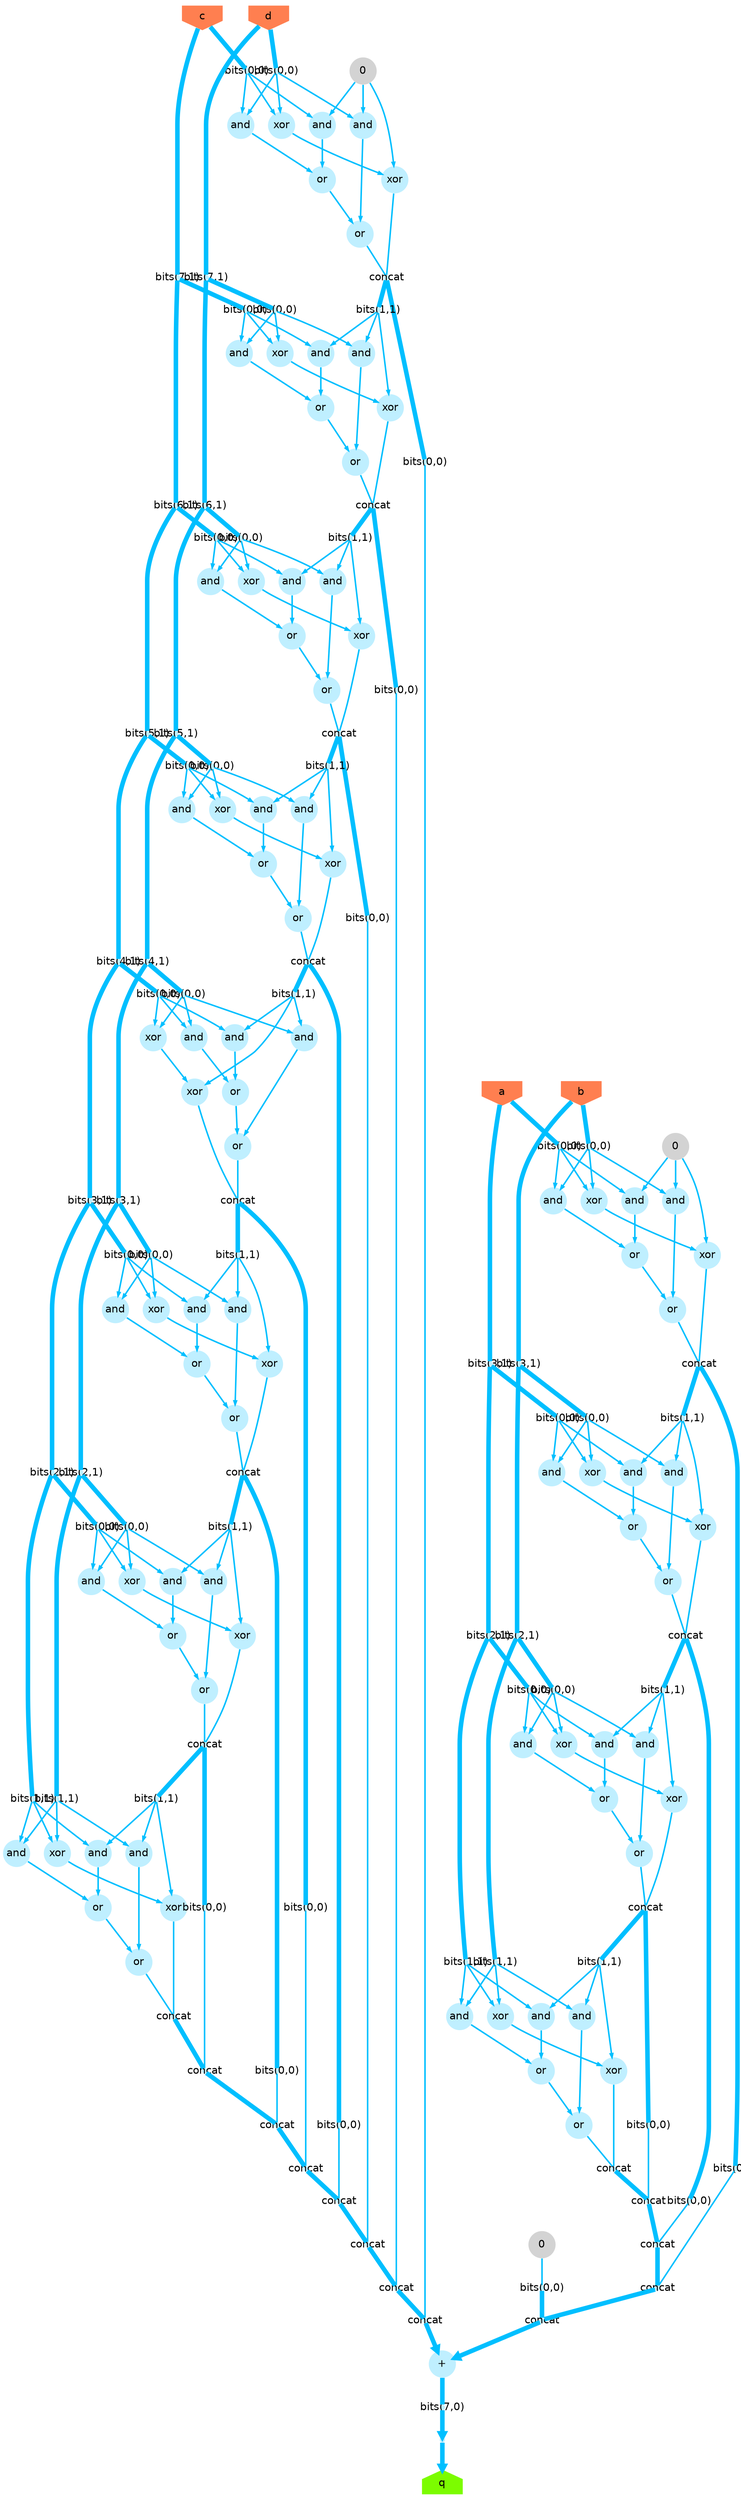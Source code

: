               digraph g {

              graph [splines="spline"];
              node [shape=circle, style=filled, fillcolor=lightblue1,
                    fontcolor=black, fontname=helvetica, penwidth=0,
                    fixedsize=true];
              edge [labelfloat=false, penwidth=2, color=deepskyblue, arrowsize=.5];
                  n0 [label="bits(1,1)", height=.1, width=.1];
    n1 [label="and"];
    n2 [label="concat", height=.1, width=.1];
    n3 [label="or"];
    n4 [label="concat", height=.1, width=.1];
    n5 [label="bits(1,1)", height=.1, width=.1];
    n6 [label="xor"];
    n7 [label="and"];
    n8 [label="and"];
    n9 [label="or"];
    n10 [label="+"];
    n11 [label="and"];
    n12 [label="and"];
    n13 [label="bits(0,0)", height=.1, width=.1];
    n14 [label="bits(7,1)", height=.1, width=.1];
    n15 [label="xor"];
    n16 [label="and"];
    n17 [label="bits(2,1)", height=.1, width=.1];
    n18 [label="concat", height=.1, width=.1];
    n19 [label="concat", height=.1, width=.1];
    n20 [label="and"];
    n21 [label="bits(0,0)", height=.1, width=.1];
    n22 [label="and"];
    n23 [label="concat", height=.1, width=.1];
    n24 [label="bits(0,0)", height=.1, width=.1];
    n25 [label="or"];
    n26 [label="or"];
    n27 [label="bits(1,1)", height=.1, width=.1];
    n28 [label="bits(0,0)", height=.1, width=.1];
    n29 [label="bits(3,1)", height=.1, width=.1];
    n30 [label="xor"];
    n31 [label="or"];
    n32 [label="bits(0,0)", height=.1, width=.1];
    n33 [label="xor"];
    n34 [label="bits(0,0)", height=.1, width=.1];
    n35 [label="bits(0,0)", height=.1, width=.1];
    n36 [label="bits(3,1)", height=.1, width=.1];
    n37 [label="bits(5,1)", height=.1, width=.1];
    n38 [label="bits(2,1)", height=.1, width=.1];
    n39 [label="or"];
    n40 [label="concat", height=.1, width=.1];
    n41 [label="and"];
    n42 [label="or"];
    n43 [label="bits(0,0)", height=.1, width=.1];
    n44 [label="bits(6,1)", height=.1, width=.1];
    n45 [label="bits(1,1)", height=.1, width=.1];
    n46 [label="and"];
    n47 [label="xor"];
    n48 [label="bits(1,1)", height=.1, width=.1];
    n49 [label="or"];
    n50 [label="and"];
    n51 [label="bits(0,0)", height=.1, width=.1];
    n52 [label="and"];
    n53 [label="xor"];
    n54 [label="xor"];
    n55 [label="bits(1,1)", height=.1, width=.1];
    n56 [label="or"];
    n57 [label="and"];
    n58 [label="bits(0,0)", height=.1, width=.1];
    n59 [label="xor"];
    n60 [label="concat", height=.1, width=.1];
    n61 [label="bits(0,0)", height=.1, width=.1];
    n62 [label="bits(0,0)", height=.1, width=.1];
    n63 [label="bits(1,1)", height=.1, width=.1];
    n64 [label="bits(0,0)", height=.1, width=.1];
    n65 [label="", height=.1, width=.1];
    n66 [label="concat", height=.1, width=.1];
    n67 [label="bits(1,1)", height=.1, width=.1];
    n68 [label="and"];
    n69 [label="xor"];
    n70 [label="concat", height=.1, width=.1];
    n71 [label="bits(0,0)", height=.1, width=.1];
    n72 [label="concat", height=.1, width=.1];
    n73 [label="and"];
    n74 [label="and"];
    n75 [label="concat", height=.1, width=.1];
    n76 [label="xor"];
    n77 [label="bits(0,0)", height=.1, width=.1];
    n78 [label="and"];
    n79 [label="bits(1,1)", height=.1, width=.1];
    n80 [label="and"];
    n81 [label="or"];
    n82 [label="bits(0,0)", height=.1, width=.1];
    n83 [label="xor"];
    n84 [label="xor"];
    n85 [label="bits(4,1)", height=.1, width=.1];
    n86 [label="bits(0,0)", height=.1, width=.1];
    n87 [label="or"];
    n88 [label="or"];
    n89 [label="xor"];
    n90 [label="and"];
    n91 [label="xor"];
    n92 [label="and"];
    n93 [label="xor"];
    n94 [label="or"];
    n95 [label="bits(0,0)", height=.1, width=.1];
    n96 [label="and"];
    n97 [label="xor"];
    n98 [label="xor"];
    n99 [label="concat", height=.1, width=.1];
    n100 [label="and"];
    n101 [label="and"];
    n102 [label="xor"];
    n103 [label="concat", height=.1, width=.1];
    n104 [label="concat", height=.1, width=.1];
    n105 [label="bits(6,1)", height=.1, width=.1];
    n106 [label="and"];
    n107 [label="bits(0,0)", height=.1, width=.1];
    n108 [label="xor"];
    n109 [label="concat", height=.1, width=.1];
    n110 [label="bits(7,0)", height=.1, width=.1];
    n111 [label="or"];
    n112 [label="xor"];
    n113 [label="and"];
    n114 [label="or"];
    n115 [label="bits(4,1)", height=.1, width=.1];
    n116 [label="bits(0,0)", height=.1, width=.1];
    n117 [label="or"];
    n118 [label="concat", height=.1, width=.1];
    n119 [label="or"];
    n120 [label="or"];
    n121 [label="or"];
    n122 [label="concat", height=.1, width=.1];
    n123 [label="concat", height=.1, width=.1];
    n124 [label="and"];
    n125 [label="and"];
    n126 [label="and"];
    n127 [label="xor"];
    n128 [label="bits(5,1)", height=.1, width=.1];
    n129 [label="bits(1,1)", height=.1, width=.1];
    n130 [label="bits(0,0)", height=.1, width=.1];
    n131 [label="concat", height=.1, width=.1];
    n132 [label="or"];
    n133 [label="and"];
    n134 [label="bits(0,0)", height=.1, width=.1];
    n135 [label="and"];
    n136 [label="bits(3,1)", height=.1, width=.1];
    n137 [label="concat", height=.1, width=.1];
    n138 [label="bits(7,1)", height=.1, width=.1];
    n139 [label="and"];
    n140 [label="bits(0,0)", height=.1, width=.1];
    n141 [label="or"];
    n142 [label="bits(1,1)", height=.1, width=.1];
    n143 [label="xor"];
    n144 [label="bits(0,0)", height=.1, width=.1];
    n145 [label="bits(2,1)", height=.1, width=.1];
    n146 [label="bits(0,0)", height=.1, width=.1];
    n147 [label="bits(2,1)", height=.1, width=.1];
    n148 [label="bits(0,0)", height=.1, width=.1];
    n149 [label="bits(0,0)", height=.1, width=.1];
    n150 [label="bits(1,1)", height=.1, width=.1];
    n151 [label="concat", height=.1, width=.1];
    n152 [label="and"];
    n153 [label="xor"];
    n154 [label="or"];
    n155 [label="concat", height=.1, width=.1];
    n156 [label="bits(1,1)", height=.1, width=.1];
    n157 [label="bits(1,1)", height=.1, width=.1];
    n158 [label="bits(3,1)", height=.1, width=.1];
    n159 [label="and"];
    n160 [label="and"];
    n161 [label="concat", height=.1, width=.1];
    n162 [label="bits(0,0)", height=.1, width=.1];
    n163 [label="bits(0,0)", height=.1, width=.1];
    n164 [label="bits(0,0)", height=.1, width=.1];
    n165 [label="xor"];
    n166 [label="bits(0,0)", height=.1, width=.1];
    n167 [label="and"];
    n168 [label="or"];
    n169 [label="and"];
    n170 [label="or"];
    n171 [label="0", shape=circle, fillcolor=lightgrey];
    n172 [label="0", shape=circle, fillcolor=lightgrey];
    n173 [label="d", shape=invhouse, fillcolor=coral];
    n174 [label="0", shape=circle, fillcolor=lightgrey];
    n175 [label="a", shape=invhouse, fillcolor=coral];
    n176 [label="c", shape=invhouse, fillcolor=coral];
    n177 [label="q", shape=house, fillcolor=lawngreen];
    n178 [label="b", shape=invhouse, fillcolor=coral];
   n0 -> n22 [label="", penwidth="2", arrowhead="normal"];
   n0 -> n93 [label="", penwidth="2", arrowhead="normal"];
   n0 -> n159 [label="", penwidth="2", arrowhead="normal"];
   n1 -> n26 [label="", penwidth="2", arrowhead="normal"];
   n2 -> n10 [label="", penwidth="6", arrowhead="normal"];
   n3 -> n151 [label="", penwidth="2", arrowhead="none"];
   n4 -> n10 [label="", penwidth="6", arrowhead="normal"];
   n5 -> n84 [label="", penwidth="2", arrowhead="normal"];
   n5 -> n90 [label="", penwidth="2", arrowhead="normal"];
   n5 -> n135 [label="", penwidth="2", arrowhead="normal"];
   n6 -> n108 [label="", penwidth="2", arrowhead="normal"];
   n7 -> n141 [label="", penwidth="2", arrowhead="normal"];
   n8 -> n42 [label="", penwidth="2", arrowhead="normal"];
   n9 -> n168 [label="", penwidth="2", arrowhead="normal"];
   n10 -> n110 [label="", penwidth="6", arrowhead="none"];
   n11 -> n120 [label="", penwidth="2", arrowhead="normal"];
   n12 -> n42 [label="", penwidth="2", arrowhead="normal"];
   n13 -> n6 [label="", penwidth="2", arrowhead="normal"];
   n13 -> n8 [label="", penwidth="2", arrowhead="normal"];
   n13 -> n12 [label="", penwidth="2", arrowhead="normal"];
   n14 -> n62 [label="", penwidth="6", arrowhead="none"];
   n14 -> n105 [label="", penwidth="6", arrowhead="none"];
   n15 -> n84 [label="", penwidth="2", arrowhead="normal"];
   n16 -> n120 [label="", penwidth="2", arrowhead="normal"];
   n17 -> n27 [label="", penwidth="6", arrowhead="none"];
   n17 -> n166 [label="", penwidth="6", arrowhead="none"];
   n18 -> n4 [label="", penwidth="6", arrowhead="none"];
   n19 -> n75 [label="", penwidth="6", arrowhead="none"];
   n20 -> n117 [label="", penwidth="2", arrowhead="normal"];
   n21 -> n69 [label="", penwidth="2", arrowhead="normal"];
   n21 -> n96 [label="", penwidth="2", arrowhead="normal"];
   n21 -> n126 [label="", penwidth="2", arrowhead="normal"];
   n22 -> n114 [label="", penwidth="2", arrowhead="normal"];
   n23 -> n103 [label="", penwidth="6", arrowhead="none"];
   n24 -> n100 [label="", penwidth="2", arrowhead="normal"];
   n24 -> n102 [label="", penwidth="2", arrowhead="normal"];
   n24 -> n169 [label="", penwidth="2", arrowhead="normal"];
   n25 -> n123 [label="", penwidth="2", arrowhead="none"];
   n26 -> n119 [label="", penwidth="2", arrowhead="normal"];
   n27 -> n101 [label="", penwidth="2", arrowhead="normal"];
   n27 -> n127 [label="", penwidth="2", arrowhead="normal"];
   n27 -> n167 [label="", penwidth="2", arrowhead="normal"];
   n28 -> n1 [label="", penwidth="2", arrowhead="normal"];
   n28 -> n15 [label="", penwidth="2", arrowhead="normal"];
   n28 -> n90 [label="", penwidth="2", arrowhead="normal"];
   n29 -> n147 [label="", penwidth="6", arrowhead="none"];
   n29 -> n149 [label="", penwidth="6", arrowhead="none"];
   n30 -> n19 [label="", penwidth="2", arrowhead="none"];
   n31 -> n49 [label="", penwidth="2", arrowhead="normal"];
   n32 -> n137 [label="", penwidth="2", arrowhead="none"];
   n33 -> n66 [label="", penwidth="2", arrowhead="none"];
   n34 -> n18 [label="", penwidth="2", arrowhead="none"];
   n35 -> n100 [label="", penwidth="2", arrowhead="normal"];
   n35 -> n102 [label="", penwidth="2", arrowhead="normal"];
   n35 -> n113 [label="", penwidth="2", arrowhead="normal"];
   n36 -> n17 [label="", penwidth="6", arrowhead="none"];
   n36 -> n71 [label="", penwidth="6", arrowhead="none"];
   n37 -> n85 [label="", penwidth="6", arrowhead="none"];
   n37 -> n116 [label="", penwidth="6", arrowhead="none"];
   n38 -> n28 [label="", penwidth="6", arrowhead="none"];
   n38 -> n63 [label="", penwidth="6", arrowhead="none"];
   n39 -> n56 [label="", penwidth="2", arrowhead="normal"];
   n40 -> n107 [label="", penwidth="6", arrowhead="none"];
   n40 -> n129 [label="", penwidth="6", arrowhead="none"];
   n41 -> n87 [label="", penwidth="2", arrowhead="normal"];
   n42 -> n132 [label="", penwidth="2", arrowhead="normal"];
   n43 -> n4 [label="", penwidth="2", arrowhead="none"];
   n44 -> n51 [label="", penwidth="6", arrowhead="none"];
   n44 -> n128 [label="", penwidth="6", arrowhead="none"];
   n45 -> n22 [label="", penwidth="2", arrowhead="normal"];
   n45 -> n30 [label="", penwidth="2", arrowhead="normal"];
   n45 -> n133 [label="", penwidth="2", arrowhead="normal"];
   n46 -> n31 [label="", penwidth="2", arrowhead="normal"];
   n47 -> n70 [label="", penwidth="2", arrowhead="none"];
   n48 -> n106 [label="", penwidth="2", arrowhead="normal"];
   n48 -> n165 [label="", penwidth="2", arrowhead="normal"];
   n48 -> n167 [label="", penwidth="2", arrowhead="normal"];
   n49 -> n99 [label="", penwidth="2", arrowhead="none"];
   n50 -> n121 [label="", penwidth="2", arrowhead="normal"];
   n51 -> n6 [label="", penwidth="2", arrowhead="normal"];
   n51 -> n12 [label="", penwidth="2", arrowhead="normal"];
   n51 -> n68 [label="", penwidth="2", arrowhead="normal"];
   n52 -> n9 [label="", penwidth="2", arrowhead="normal"];
   n53 -> n118 [label="", penwidth="2", arrowhead="none"];
   n54 -> n60 [label="", penwidth="2", arrowhead="none"];
   n55 -> n93 [label="", penwidth="2", arrowhead="normal"];
   n55 -> n133 [label="", penwidth="2", arrowhead="normal"];
   n55 -> n159 [label="", penwidth="2", arrowhead="normal"];
   n56 -> n122 [label="", penwidth="2", arrowhead="none"];
   n57 -> n9 [label="", penwidth="2", arrowhead="normal"];
   n58 -> n109 [label="", penwidth="2", arrowhead="none"];
   n59 -> n153 [label="", penwidth="2", arrowhead="normal"];
   n60 -> n146 [label="", penwidth="6", arrowhead="none"];
   n60 -> n157 [label="", penwidth="6", arrowhead="none"];
   n61 -> n75 [label="", penwidth="2", arrowhead="none"];
   n62 -> n11 [label="", penwidth="2", arrowhead="normal"];
   n62 -> n16 [label="", penwidth="2", arrowhead="normal"];
   n62 -> n89 [label="", penwidth="2", arrowhead="normal"];
   n63 -> n101 [label="", penwidth="2", arrowhead="normal"];
   n63 -> n106 [label="", penwidth="2", arrowhead="normal"];
   n63 -> n127 [label="", penwidth="2", arrowhead="normal"];
   n64 -> n57 [label="", penwidth="2", arrowhead="normal"];
   n64 -> n97 [label="", penwidth="2", arrowhead="normal"];
   n64 -> n139 [label="", penwidth="2", arrowhead="normal"];
   n65 -> n177 [label="", penwidth="6", arrowhead="normal"];
   n66 -> n32 [label="", penwidth="6", arrowhead="none"];
   n66 -> n79 [label="", penwidth="6", arrowhead="none"];
   n67 -> n8 [label="", penwidth="2", arrowhead="normal"];
   n67 -> n68 [label="", penwidth="2", arrowhead="normal"];
   n67 -> n108 [label="", penwidth="2", arrowhead="normal"];
   n68 -> n132 [label="", penwidth="2", arrowhead="normal"];
   n69 -> n112 [label="", penwidth="2", arrowhead="normal"];
   n70 -> n34 [label="", penwidth="6", arrowhead="none"];
   n70 -> n67 [label="", penwidth="6", arrowhead="none"];
   n71 -> n69 [label="", penwidth="2", arrowhead="normal"];
   n71 -> n96 [label="", penwidth="2", arrowhead="normal"];
   n71 -> n125 [label="", penwidth="2", arrowhead="normal"];
   n72 -> n137 [label="", penwidth="6", arrowhead="none"];
   n73 -> n111 [label="", penwidth="2", arrowhead="normal"];
   n74 -> n31 [label="", penwidth="2", arrowhead="normal"];
   n75 -> n72 [label="", penwidth="6", arrowhead="none"];
   n76 -> n91 [label="", penwidth="2", arrowhead="normal"];
   n77 -> n7 [label="", penwidth="2", arrowhead="normal"];
   n77 -> n78 [label="", penwidth="2", arrowhead="normal"];
   n77 -> n83 [label="", penwidth="2", arrowhead="normal"];
   n78 -> n141 [label="", penwidth="2", arrowhead="normal"];
   n79 -> n20 [label="", penwidth="2", arrowhead="normal"];
   n79 -> n124 [label="", penwidth="2", arrowhead="normal"];
   n79 -> n153 [label="", penwidth="2", arrowhead="normal"];
   n80 -> n170 [label="", penwidth="2", arrowhead="normal"];
   n81 -> n114 [label="", penwidth="2", arrowhead="normal"];
   n82 -> n80 [label="", penwidth="2", arrowhead="normal"];
   n82 -> n143 [label="", penwidth="2", arrowhead="normal"];
   n82 -> n160 [label="", penwidth="2", arrowhead="normal"];
   n83 -> n33 [label="", penwidth="2", arrowhead="normal"];
   n84 -> n155 [label="", penwidth="2", arrowhead="none"];
   n85 -> n140 [label="", penwidth="6", arrowhead="none"];
   n85 -> n158 [label="", penwidth="6", arrowhead="none"];
   n86 -> n16 [label="", penwidth="2", arrowhead="normal"];
   n86 -> n73 [label="", penwidth="2", arrowhead="normal"];
   n86 -> n89 [label="", penwidth="2", arrowhead="normal"];
   n87 -> n170 [label="", penwidth="2", arrowhead="normal"];
   n88 -> n131 [label="", penwidth="2", arrowhead="none"];
   n89 -> n47 [label="", penwidth="2", arrowhead="normal"];
   n90 -> n26 [label="", penwidth="2", arrowhead="normal"];
   n91 -> n99 [label="", penwidth="2", arrowhead="none"];
   n92 -> n49 [label="", penwidth="2", arrowhead="normal"];
   n93 -> n30 [label="", penwidth="2", arrowhead="normal"];
   n94 -> n25 [label="", penwidth="2", arrowhead="normal"];
   n95 -> n103 [label="", penwidth="2", arrowhead="none"];
   n96 -> n154 [label="", penwidth="2", arrowhead="normal"];
   n97 -> n53 [label="", penwidth="2", arrowhead="normal"];
   n98 -> n123 [label="", penwidth="2", arrowhead="none"];
   n99 -> n95 [label="", penwidth="6", arrowhead="none"];
   n99 -> n150 [label="", penwidth="6", arrowhead="none"];
   n100 -> n94 [label="", penwidth="2", arrowhead="normal"];
   n101 -> n39 [label="", penwidth="2", arrowhead="normal"];
   n102 -> n98 [label="", penwidth="2", arrowhead="normal"];
   n103 -> n104 [label="", penwidth="6", arrowhead="none"];
   n104 -> n161 [label="", penwidth="6", arrowhead="none"];
   n105 -> n13 [label="", penwidth="6", arrowhead="none"];
   n105 -> n37 [label="", penwidth="6", arrowhead="none"];
   n106 -> n39 [label="", penwidth="2", arrowhead="normal"];
   n107 -> n161 [label="", penwidth="2", arrowhead="none"];
   n108 -> n40 [label="", penwidth="2", arrowhead="none"];
   n109 -> n23 [label="", penwidth="6", arrowhead="none"];
   n110 -> n65 [label="", penwidth="6", arrowhead="normal"];
   n111 -> n70 [label="", penwidth="2", arrowhead="none"];
   n112 -> n151 [label="", penwidth="2", arrowhead="none"];
   n113 -> n25 [label="", penwidth="2", arrowhead="normal"];
   n114 -> n19 [label="", penwidth="2", arrowhead="none"];
   n115 -> n36 [label="", penwidth="6", arrowhead="none"];
   n115 -> n130 [label="", penwidth="6", arrowhead="none"];
   n116 -> n41 [label="", penwidth="2", arrowhead="normal"];
   n116 -> n143 [label="", penwidth="2", arrowhead="normal"];
   n116 -> n160 [label="", penwidth="2", arrowhead="normal"];
   n117 -> n88 [label="", penwidth="2", arrowhead="normal"];
   n118 -> n45 [label="", penwidth="6", arrowhead="none"];
   n118 -> n61 [label="", penwidth="6", arrowhead="none"];
   n119 -> n155 [label="", penwidth="2", arrowhead="none"];
   n120 -> n111 [label="", penwidth="2", arrowhead="normal"];
   n121 -> n66 [label="", penwidth="2", arrowhead="none"];
   n122 -> n109 [label="", penwidth="6", arrowhead="none"];
   n123 -> n43 [label="", penwidth="6", arrowhead="none"];
   n123 -> n156 [label="", penwidth="6", arrowhead="none"];
   n124 -> n88 [label="", penwidth="2", arrowhead="normal"];
   n125 -> n3 [label="", penwidth="2", arrowhead="normal"];
   n126 -> n154 [label="", penwidth="2", arrowhead="normal"];
   n127 -> n165 [label="", penwidth="2", arrowhead="normal"];
   n128 -> n82 [label="", penwidth="6", arrowhead="none"];
   n128 -> n115 [label="", penwidth="6", arrowhead="none"];
   n129 -> n41 [label="", penwidth="2", arrowhead="normal"];
   n129 -> n54 [label="", penwidth="2", arrowhead="normal"];
   n129 -> n80 [label="", penwidth="2", arrowhead="normal"];
   n130 -> n46 [label="", penwidth="2", arrowhead="normal"];
   n130 -> n76 [label="", penwidth="2", arrowhead="normal"];
   n130 -> n92 [label="", penwidth="2", arrowhead="normal"];
   n131 -> n142 [label="", penwidth="6", arrowhead="none"];
   n131 -> n148 [label="", penwidth="6", arrowhead="none"];
   n132 -> n40 [label="", penwidth="2", arrowhead="none"];
   n133 -> n81 [label="", penwidth="2", arrowhead="normal"];
   n134 -> n52 [label="", penwidth="2", arrowhead="normal"];
   n134 -> n57 [label="", penwidth="2", arrowhead="normal"];
   n134 -> n97 [label="", penwidth="2", arrowhead="normal"];
   n135 -> n119 [label="", penwidth="2", arrowhead="normal"];
   n136 -> n145 [label="", penwidth="6", arrowhead="none"];
   n136 -> n162 [label="", penwidth="6", arrowhead="none"];
   n137 -> n2 [label="", penwidth="6", arrowhead="none"];
   n138 -> n44 [label="", penwidth="6", arrowhead="none"];
   n138 -> n86 [label="", penwidth="6", arrowhead="none"];
   n139 -> n168 [label="", penwidth="2", arrowhead="normal"];
   n140 -> n46 [label="", penwidth="2", arrowhead="normal"];
   n140 -> n74 [label="", penwidth="2", arrowhead="normal"];
   n140 -> n76 [label="", penwidth="2", arrowhead="normal"];
   n141 -> n121 [label="", penwidth="2", arrowhead="normal"];
   n142 -> n52 [label="", penwidth="2", arrowhead="normal"];
   n142 -> n53 [label="", penwidth="2", arrowhead="normal"];
   n142 -> n139 [label="", penwidth="2", arrowhead="normal"];
   n143 -> n54 [label="", penwidth="2", arrowhead="normal"];
   n144 -> n2 [label="", penwidth="6", arrowhead="none"];
   n145 -> n0 [label="", penwidth="6", arrowhead="none"];
   n145 -> n64 [label="", penwidth="6", arrowhead="none"];
   n146 -> n104 [label="", penwidth="2", arrowhead="none"];
   n147 -> n55 [label="", penwidth="6", arrowhead="none"];
   n147 -> n134 [label="", penwidth="6", arrowhead="none"];
   n148 -> n72 [label="", penwidth="2", arrowhead="none"];
   n149 -> n20 [label="", penwidth="2", arrowhead="normal"];
   n149 -> n59 [label="", penwidth="2", arrowhead="normal"];
   n149 -> n152 [label="", penwidth="2", arrowhead="normal"];
   n150 -> n112 [label="", penwidth="2", arrowhead="normal"];
   n150 -> n125 [label="", penwidth="2", arrowhead="normal"];
   n150 -> n126 [label="", penwidth="2", arrowhead="normal"];
   n151 -> n5 [label="", penwidth="6", arrowhead="none"];
   n151 -> n163 [label="", penwidth="6", arrowhead="none"];
   n152 -> n117 [label="", penwidth="2", arrowhead="normal"];
   n153 -> n131 [label="", penwidth="2", arrowhead="none"];
   n154 -> n3 [label="", penwidth="2", arrowhead="normal"];
   n155 -> n48 [label="", penwidth="6", arrowhead="none"];
   n155 -> n58 [label="", penwidth="6", arrowhead="none"];
   n156 -> n11 [label="", penwidth="2", arrowhead="normal"];
   n156 -> n47 [label="", penwidth="2", arrowhead="normal"];
   n156 -> n73 [label="", penwidth="2", arrowhead="normal"];
   n157 -> n74 [label="", penwidth="2", arrowhead="normal"];
   n157 -> n91 [label="", penwidth="2", arrowhead="normal"];
   n157 -> n92 [label="", penwidth="2", arrowhead="normal"];
   n158 -> n21 [label="", penwidth="6", arrowhead="none"];
   n158 -> n38 [label="", penwidth="6", arrowhead="none"];
   n159 -> n81 [label="", penwidth="2", arrowhead="normal"];
   n160 -> n87 [label="", penwidth="2", arrowhead="normal"];
   n161 -> n18 [label="", penwidth="6", arrowhead="none"];
   n162 -> n59 [label="", penwidth="2", arrowhead="normal"];
   n162 -> n124 [label="", penwidth="2", arrowhead="normal"];
   n162 -> n152 [label="", penwidth="2", arrowhead="normal"];
   n163 -> n23 [label="", penwidth="2", arrowhead="none"];
   n164 -> n50 [label="", penwidth="2", arrowhead="normal"];
   n164 -> n78 [label="", penwidth="2", arrowhead="normal"];
   n164 -> n83 [label="", penwidth="2", arrowhead="normal"];
   n165 -> n122 [label="", penwidth="2", arrowhead="none"];
   n166 -> n1 [label="", penwidth="2", arrowhead="normal"];
   n166 -> n15 [label="", penwidth="2", arrowhead="normal"];
   n166 -> n135 [label="", penwidth="2", arrowhead="normal"];
   n167 -> n56 [label="", penwidth="2", arrowhead="normal"];
   n168 -> n118 [label="", penwidth="2", arrowhead="none"];
   n169 -> n94 [label="", penwidth="2", arrowhead="normal"];
   n170 -> n60 [label="", penwidth="2", arrowhead="none"];
   n171 -> n144 [label="", penwidth="2", arrowhead="none"];
   n172 -> n98 [label="", penwidth="2", arrowhead="normal"];
   n172 -> n113 [label="", penwidth="2", arrowhead="normal"];
   n172 -> n169 [label="", penwidth="2", arrowhead="normal"];
   n173 -> n35 [label="", penwidth="6", arrowhead="none"];
   n173 -> n138 [label="", penwidth="6", arrowhead="none"];
   n174 -> n7 [label="", penwidth="2", arrowhead="normal"];
   n174 -> n33 [label="", penwidth="2", arrowhead="normal"];
   n174 -> n50 [label="", penwidth="2", arrowhead="normal"];
   n175 -> n29 [label="", penwidth="6", arrowhead="none"];
   n175 -> n77 [label="", penwidth="6", arrowhead="none"];
   n176 -> n14 [label="", penwidth="6", arrowhead="none"];
   n176 -> n24 [label="", penwidth="6", arrowhead="none"];
   n178 -> n136 [label="", penwidth="6", arrowhead="none"];
   n178 -> n164 [label="", penwidth="6", arrowhead="none"];
}


